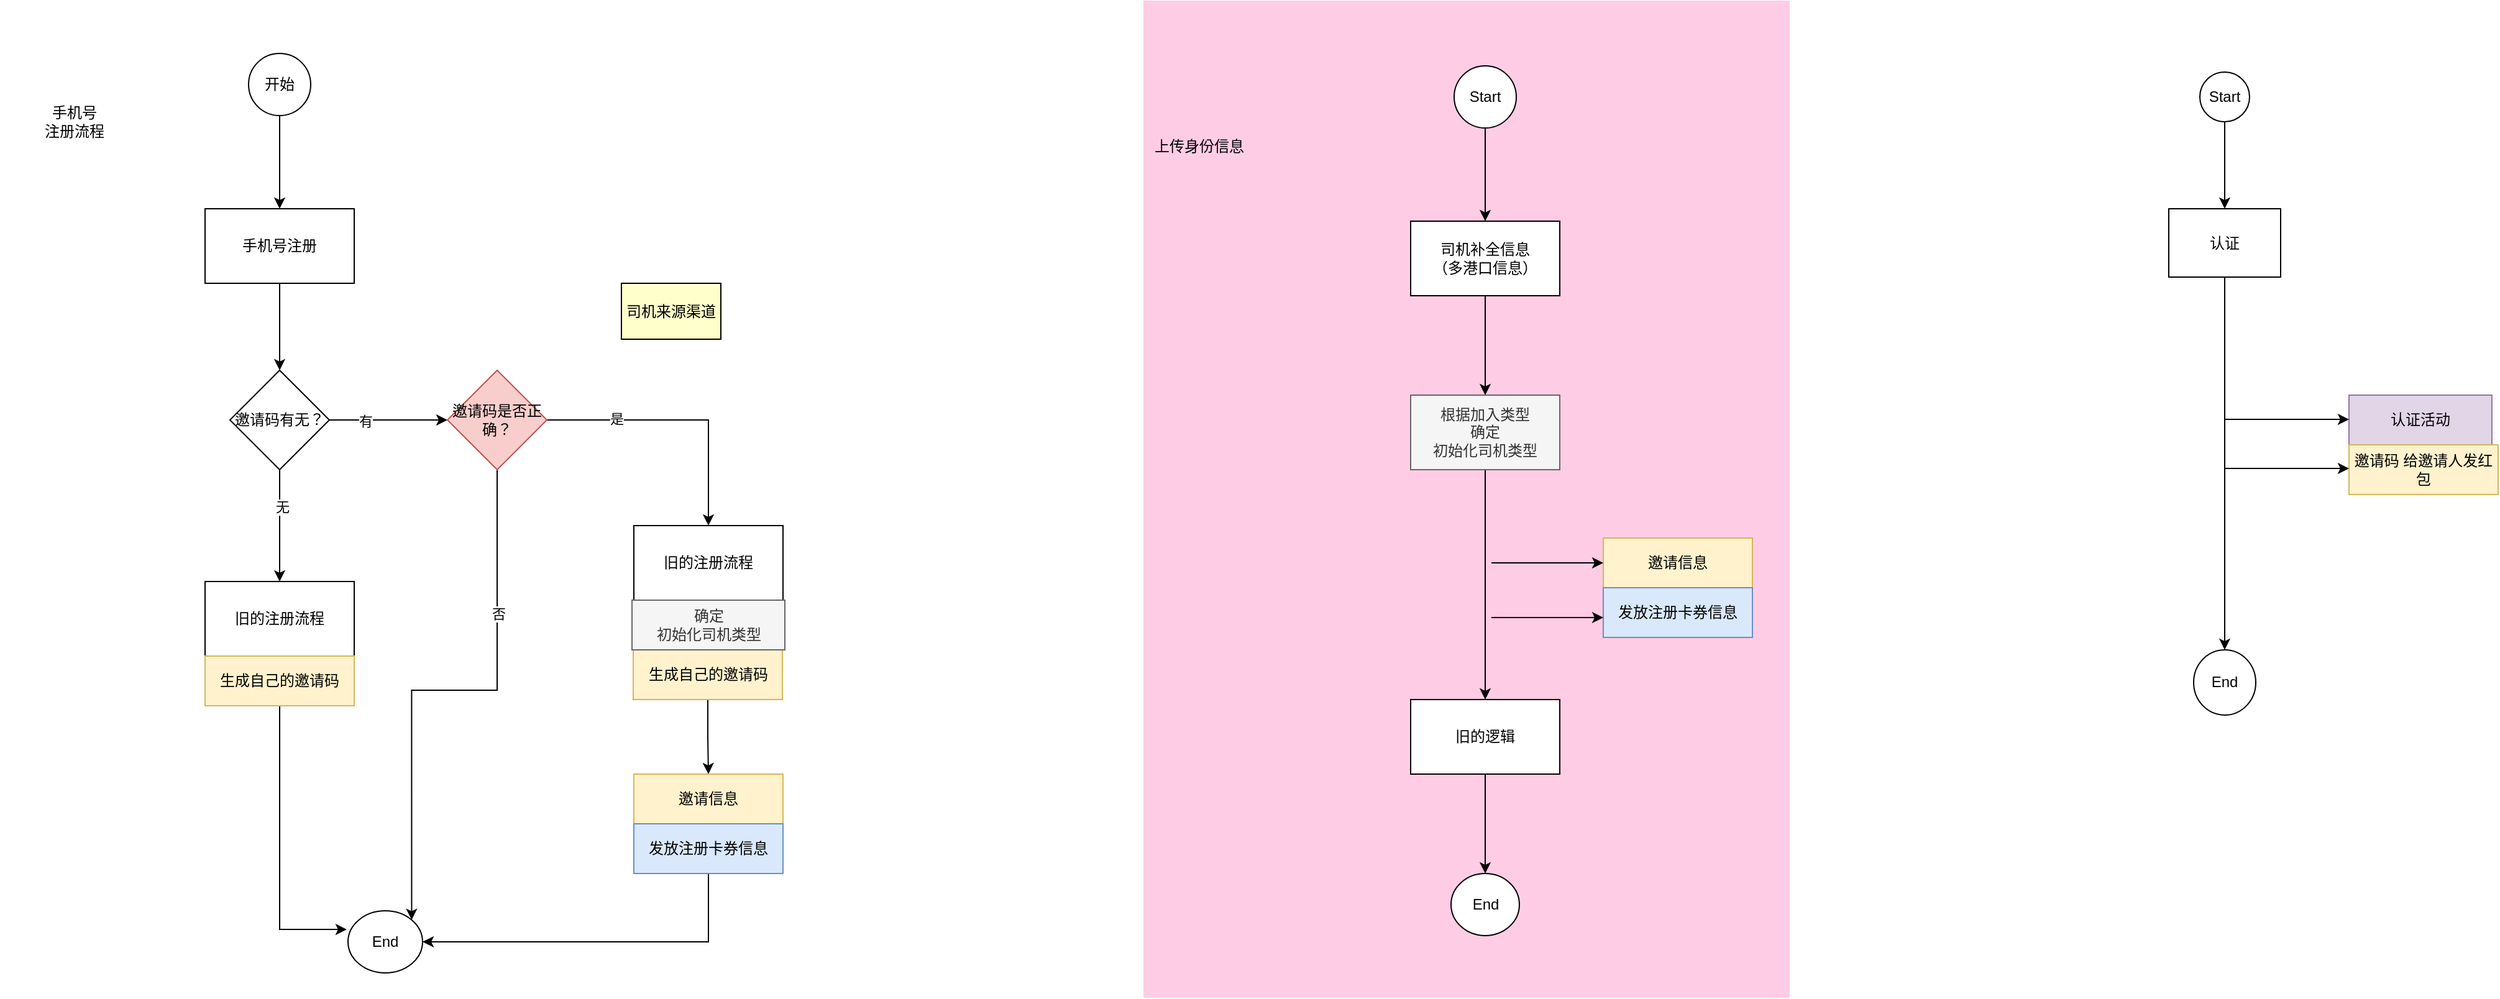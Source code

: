 <mxfile version="14.8.6" type="github">
  <diagram id="p6EXZn2dfl58WSxxSQBU" name="第 1 页">
    <mxGraphModel dx="1362" dy="885" grid="1" gridSize="10" guides="1" tooltips="1" connect="1" arrows="1" fold="1" page="1" pageScale="1" pageWidth="827" pageHeight="1169" math="0" shadow="0">
      <root>
        <mxCell id="0" />
        <mxCell id="1" parent="0" />
        <mxCell id="gJI-kXEuVbk1BfwO42Kd-56" value="" style="rounded=0;whiteSpace=wrap;html=1;fillColor=#FFCCE6;strokeColor=none;" vertex="1" parent="1">
          <mxGeometry x="1030" y="37.5" width="520" height="802.5" as="geometry" />
        </mxCell>
        <mxCell id="gJI-kXEuVbk1BfwO42Kd-3" value="" style="edgeStyle=orthogonalEdgeStyle;rounded=0;orthogonalLoop=1;jettySize=auto;html=1;" edge="1" parent="1" source="gJI-kXEuVbk1BfwO42Kd-1" target="gJI-kXEuVbk1BfwO42Kd-2">
          <mxGeometry relative="1" as="geometry" />
        </mxCell>
        <mxCell id="gJI-kXEuVbk1BfwO42Kd-1" value="开始" style="ellipse;whiteSpace=wrap;html=1;" vertex="1" parent="1">
          <mxGeometry x="310" y="80" width="50" height="50" as="geometry" />
        </mxCell>
        <mxCell id="gJI-kXEuVbk1BfwO42Kd-5" value="" style="edgeStyle=orthogonalEdgeStyle;rounded=0;orthogonalLoop=1;jettySize=auto;html=1;" edge="1" parent="1" source="gJI-kXEuVbk1BfwO42Kd-2" target="gJI-kXEuVbk1BfwO42Kd-4">
          <mxGeometry relative="1" as="geometry" />
        </mxCell>
        <mxCell id="gJI-kXEuVbk1BfwO42Kd-2" value="手机号注册" style="whiteSpace=wrap;html=1;" vertex="1" parent="1">
          <mxGeometry x="275" y="205" width="120" height="60" as="geometry" />
        </mxCell>
        <mxCell id="gJI-kXEuVbk1BfwO42Kd-7" value="" style="edgeStyle=orthogonalEdgeStyle;rounded=0;orthogonalLoop=1;jettySize=auto;html=1;" edge="1" parent="1" source="gJI-kXEuVbk1BfwO42Kd-4" target="gJI-kXEuVbk1BfwO42Kd-6">
          <mxGeometry relative="1" as="geometry" />
        </mxCell>
        <mxCell id="gJI-kXEuVbk1BfwO42Kd-8" value="无" style="edgeLabel;html=1;align=center;verticalAlign=middle;resizable=0;points=[];" vertex="1" connectable="0" parent="gJI-kXEuVbk1BfwO42Kd-7">
          <mxGeometry x="-0.333" y="2" relative="1" as="geometry">
            <mxPoint as="offset" />
          </mxGeometry>
        </mxCell>
        <mxCell id="gJI-kXEuVbk1BfwO42Kd-10" value="" style="edgeStyle=orthogonalEdgeStyle;rounded=0;orthogonalLoop=1;jettySize=auto;html=1;" edge="1" parent="1" source="gJI-kXEuVbk1BfwO42Kd-4">
          <mxGeometry relative="1" as="geometry">
            <mxPoint x="470" y="375" as="targetPoint" />
          </mxGeometry>
        </mxCell>
        <mxCell id="gJI-kXEuVbk1BfwO42Kd-11" value="有" style="edgeLabel;html=1;align=center;verticalAlign=middle;resizable=0;points=[];" vertex="1" connectable="0" parent="gJI-kXEuVbk1BfwO42Kd-10">
          <mxGeometry x="-0.4" y="-1" relative="1" as="geometry">
            <mxPoint as="offset" />
          </mxGeometry>
        </mxCell>
        <mxCell id="gJI-kXEuVbk1BfwO42Kd-4" value="邀请码有无？" style="rhombus;whiteSpace=wrap;html=1;" vertex="1" parent="1">
          <mxGeometry x="295" y="335" width="80" height="80" as="geometry" />
        </mxCell>
        <mxCell id="gJI-kXEuVbk1BfwO42Kd-6" value="旧的注册流程" style="whiteSpace=wrap;html=1;" vertex="1" parent="1">
          <mxGeometry x="275" y="505" width="120" height="60" as="geometry" />
        </mxCell>
        <mxCell id="gJI-kXEuVbk1BfwO42Kd-15" style="edgeStyle=orthogonalEdgeStyle;rounded=0;orthogonalLoop=1;jettySize=auto;html=1;exitX=0.5;exitY=1;exitDx=0;exitDy=0;entryX=1;entryY=0;entryDx=0;entryDy=0;" edge="1" parent="1" source="gJI-kXEuVbk1BfwO42Kd-12" target="gJI-kXEuVbk1BfwO42Kd-13">
          <mxGeometry relative="1" as="geometry" />
        </mxCell>
        <mxCell id="gJI-kXEuVbk1BfwO42Kd-16" value="否" style="edgeLabel;html=1;align=center;verticalAlign=middle;resizable=0;points=[];" vertex="1" connectable="0" parent="gJI-kXEuVbk1BfwO42Kd-15">
          <mxGeometry x="-0.462" y="1" relative="1" as="geometry">
            <mxPoint as="offset" />
          </mxGeometry>
        </mxCell>
        <mxCell id="gJI-kXEuVbk1BfwO42Kd-18" value="" style="edgeStyle=orthogonalEdgeStyle;rounded=0;orthogonalLoop=1;jettySize=auto;html=1;" edge="1" parent="1" source="gJI-kXEuVbk1BfwO42Kd-12" target="gJI-kXEuVbk1BfwO42Kd-17">
          <mxGeometry relative="1" as="geometry" />
        </mxCell>
        <mxCell id="gJI-kXEuVbk1BfwO42Kd-53" value="是" style="edgeLabel;html=1;align=center;verticalAlign=middle;resizable=0;points=[];" vertex="1" connectable="0" parent="gJI-kXEuVbk1BfwO42Kd-18">
          <mxGeometry x="-0.479" y="1" relative="1" as="geometry">
            <mxPoint as="offset" />
          </mxGeometry>
        </mxCell>
        <mxCell id="gJI-kXEuVbk1BfwO42Kd-12" value="邀请码是否正确？" style="rhombus;whiteSpace=wrap;html=1;fillColor=#f8cecc;strokeColor=#b85450;" vertex="1" parent="1">
          <mxGeometry x="470" y="335" width="80" height="80" as="geometry" />
        </mxCell>
        <mxCell id="gJI-kXEuVbk1BfwO42Kd-13" value="End" style="ellipse;whiteSpace=wrap;html=1;" vertex="1" parent="1">
          <mxGeometry x="390" y="770" width="60" height="50" as="geometry" />
        </mxCell>
        <mxCell id="gJI-kXEuVbk1BfwO42Kd-17" value="旧的注册流程" style="whiteSpace=wrap;html=1;" vertex="1" parent="1">
          <mxGeometry x="620" y="460" width="120" height="60" as="geometry" />
        </mxCell>
        <mxCell id="gJI-kXEuVbk1BfwO42Kd-21" style="edgeStyle=orthogonalEdgeStyle;rounded=0;orthogonalLoop=1;jettySize=auto;html=1;exitX=0.5;exitY=1;exitDx=0;exitDy=0;entryX=1;entryY=0.5;entryDx=0;entryDy=0;" edge="1" parent="1" source="gJI-kXEuVbk1BfwO42Kd-55" target="gJI-kXEuVbk1BfwO42Kd-13">
          <mxGeometry relative="1" as="geometry" />
        </mxCell>
        <mxCell id="gJI-kXEuVbk1BfwO42Kd-22" value="手机号&lt;br&gt;注册流程" style="text;html=1;strokeColor=none;fillColor=none;align=center;verticalAlign=middle;whiteSpace=wrap;rounded=0;" vertex="1" parent="1">
          <mxGeometry x="110" y="90" width="120" height="90" as="geometry" />
        </mxCell>
        <mxCell id="gJI-kXEuVbk1BfwO42Kd-27" value="" style="edgeStyle=orthogonalEdgeStyle;rounded=0;orthogonalLoop=1;jettySize=auto;html=1;" edge="1" parent="1" source="gJI-kXEuVbk1BfwO42Kd-23" target="gJI-kXEuVbk1BfwO42Kd-26">
          <mxGeometry relative="1" as="geometry" />
        </mxCell>
        <mxCell id="gJI-kXEuVbk1BfwO42Kd-23" value="Start" style="ellipse;whiteSpace=wrap;html=1;" vertex="1" parent="1">
          <mxGeometry x="1280" y="90" width="50" height="50" as="geometry" />
        </mxCell>
        <mxCell id="gJI-kXEuVbk1BfwO42Kd-24" value="上传身份信息" style="text;html=1;strokeColor=none;fillColor=none;align=center;verticalAlign=middle;whiteSpace=wrap;rounded=0;" vertex="1" parent="1">
          <mxGeometry x="1020" y="140" width="110" height="30" as="geometry" />
        </mxCell>
        <mxCell id="gJI-kXEuVbk1BfwO42Kd-29" value="" style="edgeStyle=orthogonalEdgeStyle;rounded=0;orthogonalLoop=1;jettySize=auto;html=1;" edge="1" parent="1" source="gJI-kXEuVbk1BfwO42Kd-26" target="gJI-kXEuVbk1BfwO42Kd-28">
          <mxGeometry relative="1" as="geometry" />
        </mxCell>
        <mxCell id="gJI-kXEuVbk1BfwO42Kd-26" value="司机补全信息&lt;br&gt;（多港口信息）" style="whiteSpace=wrap;html=1;" vertex="1" parent="1">
          <mxGeometry x="1245" y="215" width="120" height="60" as="geometry" />
        </mxCell>
        <mxCell id="gJI-kXEuVbk1BfwO42Kd-31" value="" style="edgeStyle=orthogonalEdgeStyle;rounded=0;orthogonalLoop=1;jettySize=auto;html=1;" edge="1" parent="1" source="gJI-kXEuVbk1BfwO42Kd-28" target="gJI-kXEuVbk1BfwO42Kd-30">
          <mxGeometry relative="1" as="geometry" />
        </mxCell>
        <mxCell id="gJI-kXEuVbk1BfwO42Kd-28" value="根据加入类型&lt;br&gt;确定&lt;br&gt;初始化司机类型" style="whiteSpace=wrap;html=1;fillColor=#f5f5f5;strokeColor=#666666;fontColor=#333333;" vertex="1" parent="1">
          <mxGeometry x="1245" y="355" width="120" height="60" as="geometry" />
        </mxCell>
        <mxCell id="gJI-kXEuVbk1BfwO42Kd-35" value="" style="edgeStyle=orthogonalEdgeStyle;rounded=0;orthogonalLoop=1;jettySize=auto;html=1;" edge="1" parent="1" source="gJI-kXEuVbk1BfwO42Kd-30" target="gJI-kXEuVbk1BfwO42Kd-34">
          <mxGeometry relative="1" as="geometry" />
        </mxCell>
        <mxCell id="gJI-kXEuVbk1BfwO42Kd-30" value="旧的逻辑" style="whiteSpace=wrap;html=1;" vertex="1" parent="1">
          <mxGeometry x="1245" y="600" width="120" height="60" as="geometry" />
        </mxCell>
        <mxCell id="gJI-kXEuVbk1BfwO42Kd-32" value="邀请信息" style="rounded=0;whiteSpace=wrap;html=1;fillColor=#fff2cc;strokeColor=#d6b656;" vertex="1" parent="1">
          <mxGeometry x="1400" y="470" width="120" height="40" as="geometry" />
        </mxCell>
        <mxCell id="gJI-kXEuVbk1BfwO42Kd-33" value="发放注册卡券信息" style="rounded=0;whiteSpace=wrap;html=1;fillColor=#dae8fc;strokeColor=#6c8ebf;" vertex="1" parent="1">
          <mxGeometry x="1400" y="510" width="120" height="40" as="geometry" />
        </mxCell>
        <mxCell id="gJI-kXEuVbk1BfwO42Kd-34" value="End" style="ellipse;whiteSpace=wrap;html=1;" vertex="1" parent="1">
          <mxGeometry x="1277.5" y="740" width="55" height="50" as="geometry" />
        </mxCell>
        <mxCell id="gJI-kXEuVbk1BfwO42Kd-36" value="" style="endArrow=classic;html=1;entryX=0;entryY=0.5;entryDx=0;entryDy=0;" edge="1" parent="1" target="gJI-kXEuVbk1BfwO42Kd-32">
          <mxGeometry width="50" height="50" relative="1" as="geometry">
            <mxPoint x="1310" y="490" as="sourcePoint" />
            <mxPoint x="1370" y="470" as="targetPoint" />
          </mxGeometry>
        </mxCell>
        <mxCell id="gJI-kXEuVbk1BfwO42Kd-37" value="" style="endArrow=classic;html=1;entryX=0;entryY=0.5;entryDx=0;entryDy=0;" edge="1" parent="1">
          <mxGeometry width="50" height="50" relative="1" as="geometry">
            <mxPoint x="1310" y="534" as="sourcePoint" />
            <mxPoint x="1400" y="534" as="targetPoint" />
          </mxGeometry>
        </mxCell>
        <mxCell id="gJI-kXEuVbk1BfwO42Kd-42" style="edgeStyle=orthogonalEdgeStyle;rounded=0;orthogonalLoop=1;jettySize=auto;html=1;exitX=0.5;exitY=1;exitDx=0;exitDy=0;entryX=0.5;entryY=0;entryDx=0;entryDy=0;" edge="1" parent="1" source="gJI-kXEuVbk1BfwO42Kd-38" target="gJI-kXEuVbk1BfwO42Kd-54">
          <mxGeometry relative="1" as="geometry">
            <mxPoint x="680" y="600" as="targetPoint" />
            <Array as="points">
              <mxPoint x="679" y="630" />
              <mxPoint x="680" y="630" />
            </Array>
          </mxGeometry>
        </mxCell>
        <mxCell id="gJI-kXEuVbk1BfwO42Kd-38" value="生成自己的邀请码" style="rounded=0;whiteSpace=wrap;html=1;fillColor=#fff2cc;strokeColor=#d6b656;" vertex="1" parent="1">
          <mxGeometry x="619.5" y="560" width="120" height="40" as="geometry" />
        </mxCell>
        <mxCell id="gJI-kXEuVbk1BfwO42Kd-41" style="edgeStyle=orthogonalEdgeStyle;rounded=0;orthogonalLoop=1;jettySize=auto;html=1;exitX=0.5;exitY=1;exitDx=0;exitDy=0;entryX=-0.017;entryY=0.3;entryDx=0;entryDy=0;entryPerimeter=0;" edge="1" parent="1" source="gJI-kXEuVbk1BfwO42Kd-40" target="gJI-kXEuVbk1BfwO42Kd-13">
          <mxGeometry relative="1" as="geometry" />
        </mxCell>
        <mxCell id="gJI-kXEuVbk1BfwO42Kd-40" value="生成自己的邀请码" style="rounded=0;whiteSpace=wrap;html=1;fillColor=#fff2cc;strokeColor=#d6b656;" vertex="1" parent="1">
          <mxGeometry x="275" y="565" width="120" height="40" as="geometry" />
        </mxCell>
        <mxCell id="gJI-kXEuVbk1BfwO42Kd-43" value="司机来源渠道" style="rounded=0;whiteSpace=wrap;html=1;fillColor=#FFFFCC;" vertex="1" parent="1">
          <mxGeometry x="610" y="265" width="80" height="45" as="geometry" />
        </mxCell>
        <mxCell id="gJI-kXEuVbk1BfwO42Kd-46" value="" style="edgeStyle=orthogonalEdgeStyle;rounded=0;orthogonalLoop=1;jettySize=auto;html=1;" edge="1" parent="1" source="gJI-kXEuVbk1BfwO42Kd-44" target="gJI-kXEuVbk1BfwO42Kd-45">
          <mxGeometry relative="1" as="geometry" />
        </mxCell>
        <mxCell id="gJI-kXEuVbk1BfwO42Kd-44" value="Start" style="ellipse;whiteSpace=wrap;html=1;" vertex="1" parent="1">
          <mxGeometry x="1880" y="95" width="40" height="40" as="geometry" />
        </mxCell>
        <mxCell id="gJI-kXEuVbk1BfwO42Kd-48" value="" style="edgeStyle=orthogonalEdgeStyle;rounded=0;orthogonalLoop=1;jettySize=auto;html=1;" edge="1" parent="1" source="gJI-kXEuVbk1BfwO42Kd-45" target="gJI-kXEuVbk1BfwO42Kd-47">
          <mxGeometry relative="1" as="geometry" />
        </mxCell>
        <mxCell id="gJI-kXEuVbk1BfwO42Kd-45" value="认证" style="whiteSpace=wrap;html=1;" vertex="1" parent="1">
          <mxGeometry x="1855" y="205" width="90" height="55" as="geometry" />
        </mxCell>
        <mxCell id="gJI-kXEuVbk1BfwO42Kd-47" value="End" style="ellipse;whiteSpace=wrap;html=1;" vertex="1" parent="1">
          <mxGeometry x="1875" y="560" width="50" height="52.5" as="geometry" />
        </mxCell>
        <mxCell id="gJI-kXEuVbk1BfwO42Kd-49" value="认证活动" style="rounded=0;whiteSpace=wrap;html=1;fillColor=#e1d5e7;strokeColor=#9673a6;" vertex="1" parent="1">
          <mxGeometry x="2000" y="355" width="115" height="40" as="geometry" />
        </mxCell>
        <mxCell id="gJI-kXEuVbk1BfwO42Kd-50" value="邀请码 给邀请人发红包" style="rounded=0;whiteSpace=wrap;html=1;fillColor=#fff2cc;strokeColor=#d6b656;" vertex="1" parent="1">
          <mxGeometry x="2000" y="395" width="120" height="40" as="geometry" />
        </mxCell>
        <mxCell id="gJI-kXEuVbk1BfwO42Kd-51" value="" style="endArrow=classic;html=1;" edge="1" parent="1">
          <mxGeometry width="50" height="50" relative="1" as="geometry">
            <mxPoint x="1900" y="374.5" as="sourcePoint" />
            <mxPoint x="2000" y="374.5" as="targetPoint" />
          </mxGeometry>
        </mxCell>
        <mxCell id="gJI-kXEuVbk1BfwO42Kd-52" value="" style="endArrow=classic;html=1;" edge="1" parent="1">
          <mxGeometry width="50" height="50" relative="1" as="geometry">
            <mxPoint x="1900" y="414" as="sourcePoint" />
            <mxPoint x="2000" y="414" as="targetPoint" />
          </mxGeometry>
        </mxCell>
        <mxCell id="gJI-kXEuVbk1BfwO42Kd-54" value="邀请信息" style="rounded=0;whiteSpace=wrap;html=1;fillColor=#fff2cc;strokeColor=#d6b656;" vertex="1" parent="1">
          <mxGeometry x="620" y="660" width="120" height="40" as="geometry" />
        </mxCell>
        <mxCell id="gJI-kXEuVbk1BfwO42Kd-55" value="发放注册卡券信息" style="rounded=0;whiteSpace=wrap;html=1;fillColor=#dae8fc;strokeColor=#6c8ebf;" vertex="1" parent="1">
          <mxGeometry x="620" y="700" width="120" height="40" as="geometry" />
        </mxCell>
        <mxCell id="gJI-kXEuVbk1BfwO42Kd-57" value="确定&lt;br&gt;初始化司机类型" style="whiteSpace=wrap;html=1;fillColor=#f5f5f5;strokeColor=#666666;fontColor=#333333;" vertex="1" parent="1">
          <mxGeometry x="618.5" y="520" width="123" height="40" as="geometry" />
        </mxCell>
      </root>
    </mxGraphModel>
  </diagram>
</mxfile>
